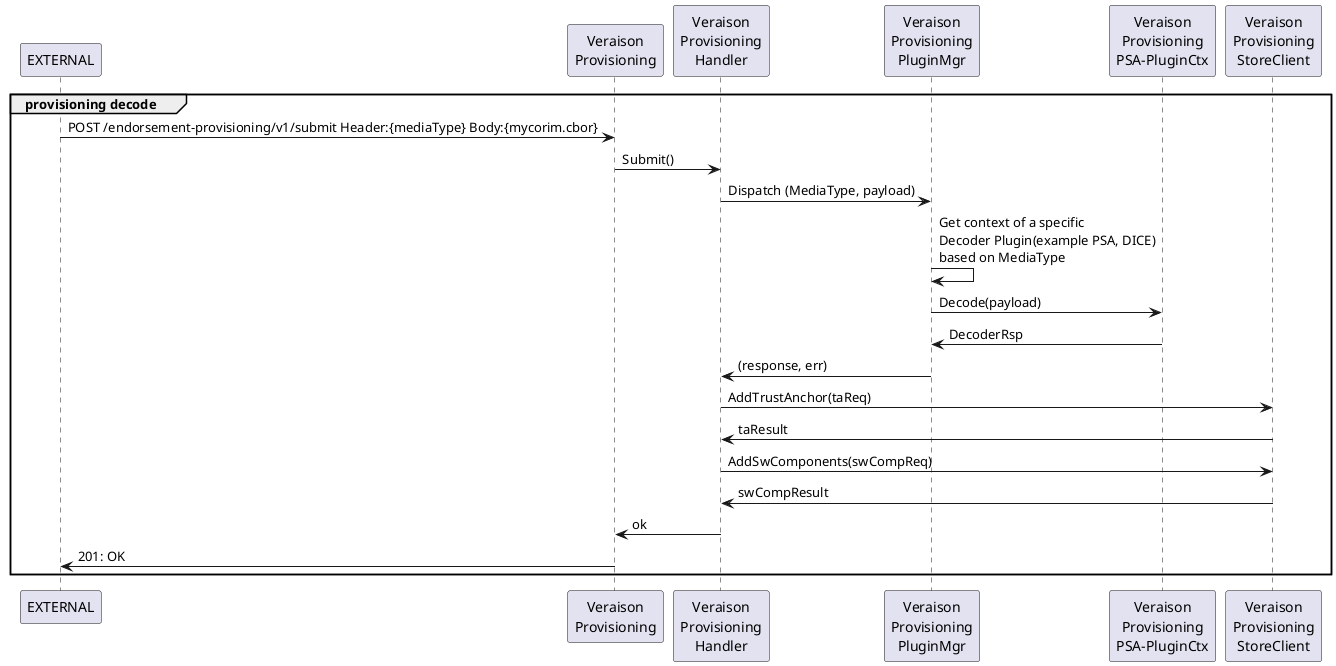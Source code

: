 @startuml

participant "EXTERNAL" as EXT order 30
participant "Veraison\nProvisioning" as PROV order 30
participant "Veraison\nProvisioning\nHandler" as Handler order 35
participant "Veraison\nProvisioning\nPluginMgr" as DecodePluginMgr order 40
participant "Veraison\nProvisioning\nPSA-PluginCtx" as Ctx order 45
participant "Veraison\nProvisioning\nStoreClient" as Sc order 50

group provisioning decode
	EXT -> PROV: POST /endorsement-provisioning/v1/submit Header:{mediaType} Body:{mycorim.cbor}
	PROV -> Handler: Submit()
    	Handler -> DecodePluginMgr : Dispatch (MediaType, payload)
	DecodePluginMgr -> DecodePluginMgr : Get context of a specific\nDecoder Plugin(example PSA, DICE)\nbased on MediaType
	DecodePluginMgr -> Ctx : Decode(payload)
	Ctx -> DecodePluginMgr : DecoderRsp
    	DecodePluginMgr -> Handler : (response, err)
	Handler -> Sc : AddTrustAnchor(taReq)
	Sc -> Handler : taResult
	Handler -> Sc : AddSwComponents(swCompReq)
	Sc -> Handler : swCompResult
	Handler -> PROV: ok
	PROV -> EXT: 201: OK
end

@enduml